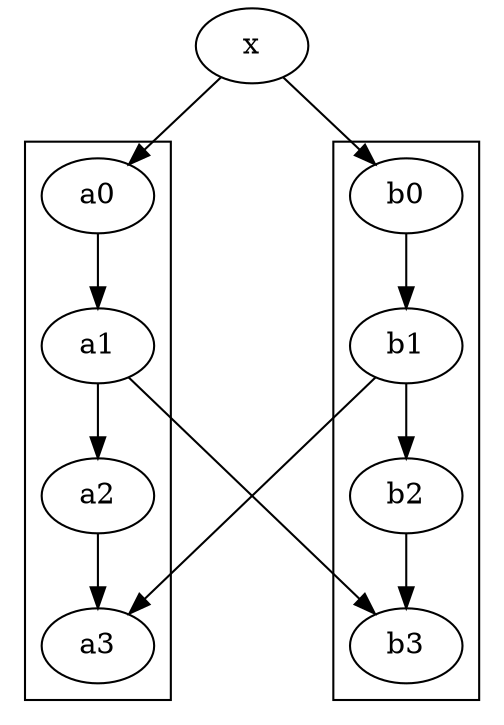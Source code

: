 # Generated Tor  2 Okt 2008 11:03:56 GMT by dot - Graphviz version 2.20.2 (Tue Jul  1 11:56:55 UTC 2008)
#
# 
# real	0m0.167s
# user	0m0.121s
# sys	0m0.031s

digraph G {
	node [label="\N"];
	graph [bb="0,0,406,394",
		_draw_="c 5 -white C 5 -white P 4 0 0 0 394 406 394 406 0 ",
		xdotversion="1.2"];
	subgraph cluster_c0 {
		graph [bb="",
			_draw_="",
			xdotversion=""];
		a0 [pos="28,135", width="0.75", height="0.50", _draw_="c 5 -black e 28 135 27 18 ", _ldraw_="F 14.000000 11 -Times-Roman c 5 -black T 28 127 0 10 2 -a0 "];
		a1 [pos="336,81", width="0.75", height="0.50", _draw_="c 5 -black e 336 81 27 18 ", _ldraw_="F 14.000000 11 -Times-Roman c 5 -black T 336 73 0 10 2 -a1 "];
		a2 [pos="229,19", width="0.75", height="0.50", _draw_="c 5 -black e 229 19 27 18 ", _ldraw_="F 14.000000 11 -Times-Roman c 5 -black T 229 11 0 10 2 -a2 "];
		a3 [pos="108,41", width="0.75", height="0.50", _draw_="c 5 -black e 108 41 27 18 ", _ldraw_="F 14.000000 11 -Times-Roman c 5 -black T 108 33 0 10 2 -a3 "];
		a0 -> a1 [pos="e,310,86 54,130 110,121 237,99 300,88", _draw_="c 5 -black B 4 54 130 110 121 237 99 300 88 ", _hdraw_="S 5 -solid S 15 -setlinewidth(1) c 5 -black C 5 -black P 3 301 91 310 86 300 85 "];
		a1 -> a2 [pos="e,249,31 315,69 299,60 276,47 258,36", _draw_="c 5 -black B 4 315 69 299 60 276 47 258 36 ", _hdraw_="S 5 -solid S 15 -setlinewidth(1) c 5 -black C 5 -black P 3 259 33 249 31 256 39 "];
		a2 -> a3 [pos="e,134,36 203,24 185,27 163,30 144,34", _draw_="c 5 -black B 4 203 24 185 27 163 30 144 34 ", _hdraw_="S 5 -solid S 15 -setlinewidth(1) c 5 -black C 5 -black P 3 143 31 134 36 144 37 "];
	}
	subgraph cluster_c1 {
		graph [bb="",
			_draw_="",
			xdotversion=""];
		b0 [pos="108,353", width="0.75", height="0.50", _draw_="c 5 -black e 108 353 27 18 ", _ldraw_="F 14.000000 11 -Times-Roman c 5 -black T 108 345 0 11 2 -b0 "];
		b1 [pos="229,375", width="0.75", height="0.50", _draw_="c 5 -black e 229 375 27 18 ", _ldraw_="F 14.000000 11 -Times-Roman c 5 -black T 229 367 0 11 2 -b1 "];
		b2 [pos="336,313", width="0.75", height="0.50", _draw_="c 5 -black e 336 313 27 18 ", _ldraw_="F 14.000000 11 -Times-Roman c 5 -black T 336 305 0 11 2 -b2 "];
		b3 [pos="378,197", width="0.75", height="0.50", _draw_="c 5 -black e 378 197 27 18 ", _ldraw_="F 14.000000 11 -Times-Roman c 5 -black T 378 189 0 11 2 -b3 "];
		b0 -> b1 [pos="e,203,370 134,358 152,361 174,364 193,368", _draw_="c 5 -black B 4 134 358 152 361 174 364 193 368 ", _hdraw_="S 5 -solid S 15 -setlinewidth(1) c 5 -black C 5 -black P 3 193 371 203 370 194 365 "];
		b1 -> b2 [pos="e,316,325 250,363 266,354 289,341 307,330", _draw_="c 5 -black B 4 250 363 266 354 289 341 307 330 ", _hdraw_="S 5 -solid S 15 -setlinewidth(1) c 5 -black C 5 -black P 3 309 333 316 325 306 327 "];
		b2 -> b3 [pos="e,372,215 342,295 349,277 360,247 369,224", _draw_="c 5 -black B 4 342 295 349 277 360 247 369 224 ", _hdraw_="S 5 -solid S 15 -setlinewidth(1) c 5 -black C 5 -black P 3 372 226 372 215 366 223 "];
	}
	x [pos="28,259", width="0.75", height="0.50", _draw_="c 5 -black e 28 259 27 18 ", _ldraw_="F 14.000000 11 -Times-Roman c 5 -black T 28 251 0 5 1 -x "];
	x -> a0 [pos="e,28,153 28,241 28,221 28,187 28,163", _draw_="c 5 -black B 4 28 241 28 221 28 187 28 163 ", _hdraw_="S 5 -solid S 15 -setlinewidth(1) c 5 -black C 5 -black P 3 32 163 28 153 25 163 "];
	x -> b0 [pos="e,95,337 42,275 54,290 73,313 88,329", _draw_="c 5 -black B 4 42 275 54 290 73 313 88 329 ", _hdraw_="S 5 -solid S 15 -setlinewidth(1) c 5 -black C 5 -black P 3 86 332 95 337 91 327 "];
	a1 -> b3 [pos="e,372,179 342,99 349,118 360,148 369,170", _draw_="c 5 -black B 4 342 99 349 118 360 148 369 170 ", _hdraw_="S 5 -solid S 15 -setlinewidth(1) c 5 -black C 5 -black P 3 366 171 372 179 372 168 "];
	b1 -> a3 [pos="e,114,59 222,357 202,302 142,134 118,69", _draw_="c 5 -black B 4 222 357 202 302 142 134 118 69 ", _hdraw_="S 5 -solid S 15 -setlinewidth(1) c 5 -black C 5 -black P 3 121 67 114 59 114 70 "];
}
